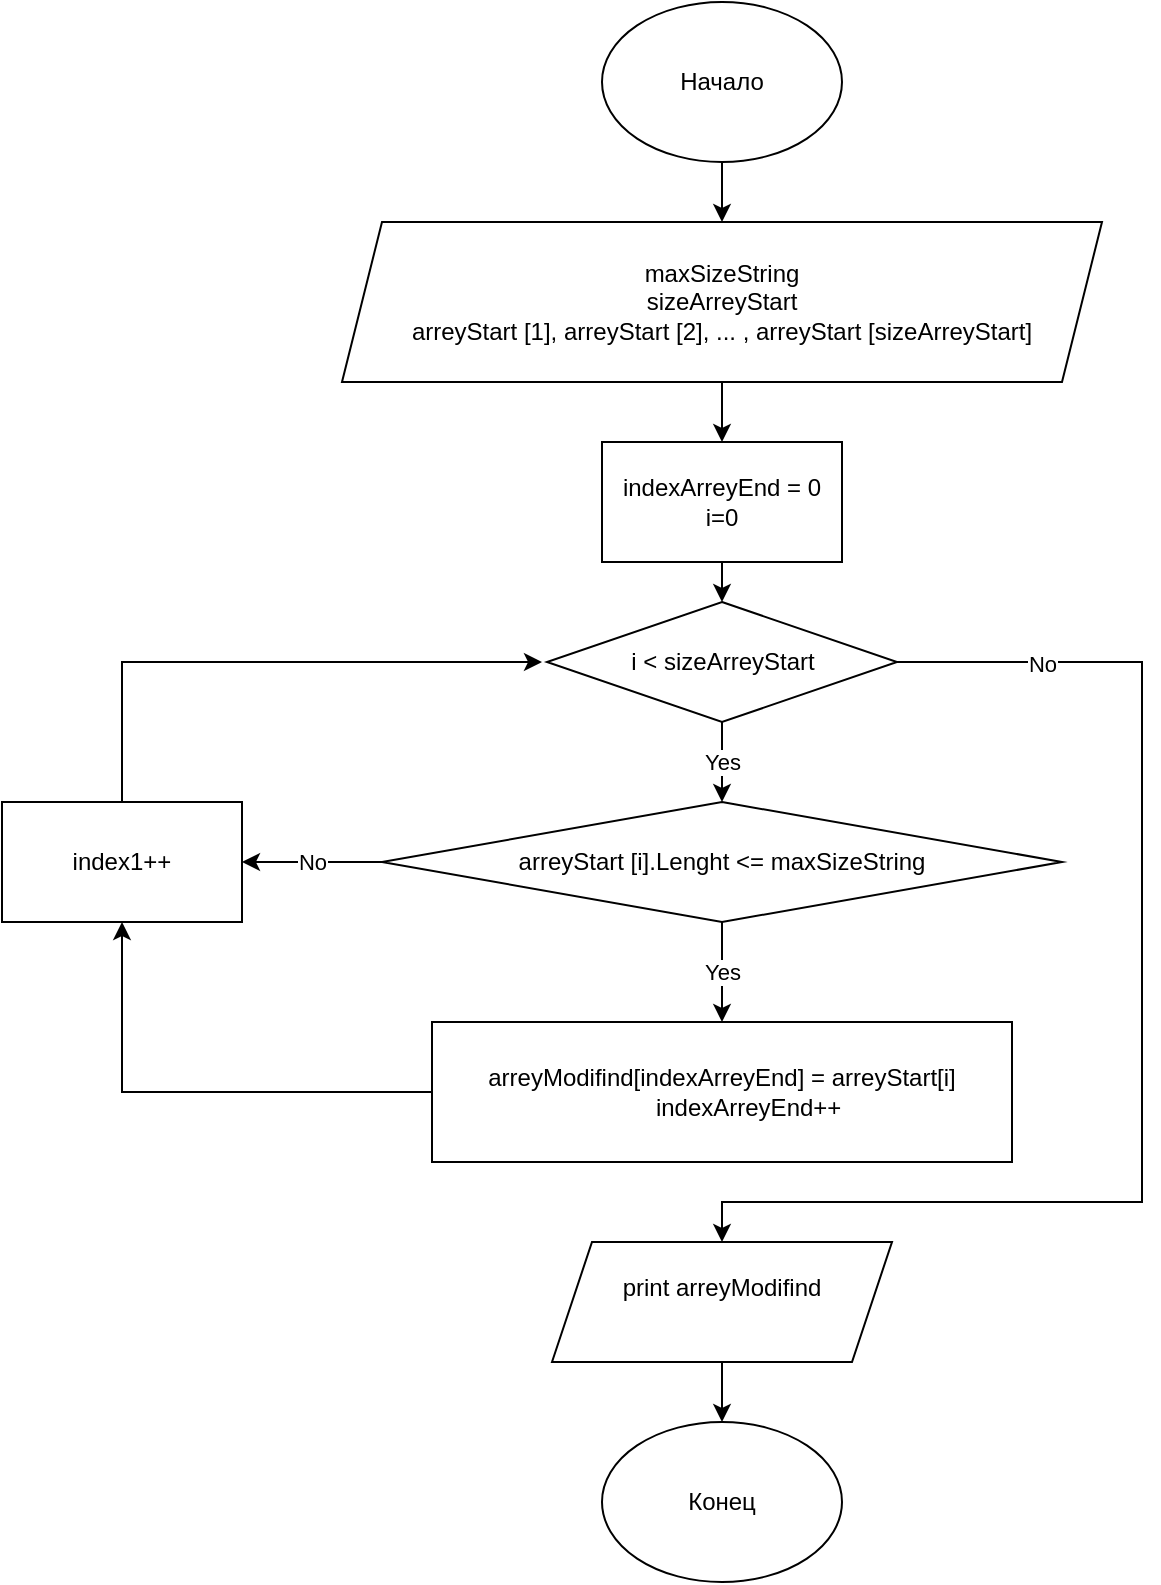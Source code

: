 <mxfile version="16.6.0" type="device"><diagram id="tzJfZwbqR6kYB5EC0Sji" name="Page-1"><mxGraphModel dx="1662" dy="754" grid="1" gridSize="10" guides="1" tooltips="1" connect="1" arrows="1" fold="1" page="1" pageScale="1" pageWidth="827" pageHeight="1169" math="0" shadow="0"><root><mxCell id="0"/><mxCell id="1" parent="0"/><mxCell id="JRJ6PvE36B0gFk5RQ7Ve-1" value="Начало" style="ellipse;whiteSpace=wrap;html=1;" parent="1" vertex="1"><mxGeometry x="330" y="30" width="120" height="80" as="geometry"/></mxCell><mxCell id="JRJ6PvE36B0gFk5RQ7Ve-2" value="maxSizeString&lt;br&gt;sizeArreyStart&lt;br&gt;arreyStart [1], arreyStart [2], ... , arreyStart&amp;nbsp;[sizeArreyStart]" style="shape=parallelogram;perimeter=parallelogramPerimeter;whiteSpace=wrap;html=1;fixedSize=1;size=20;" parent="1" vertex="1"><mxGeometry x="200" y="140" width="380" height="80" as="geometry"/></mxCell><mxCell id="JRJ6PvE36B0gFk5RQ7Ve-3" value="" style="endArrow=classic;html=1;rounded=0;exitX=0.5;exitY=1;exitDx=0;exitDy=0;entryX=0.5;entryY=0;entryDx=0;entryDy=0;" parent="1" source="JRJ6PvE36B0gFk5RQ7Ve-1" target="JRJ6PvE36B0gFk5RQ7Ve-2" edge="1"><mxGeometry width="50" height="50" relative="1" as="geometry"><mxPoint x="390" y="400" as="sourcePoint"/><mxPoint x="440" y="350" as="targetPoint"/></mxGeometry></mxCell><mxCell id="JRJ6PvE36B0gFk5RQ7Ve-5" value="indexArreyEnd = 0&lt;br&gt;i=0" style="rounded=0;whiteSpace=wrap;html=1;" parent="1" vertex="1"><mxGeometry x="330" y="250" width="120" height="60" as="geometry"/></mxCell><mxCell id="JRJ6PvE36B0gFk5RQ7Ve-6" value="" style="endArrow=classic;html=1;rounded=0;exitX=0.5;exitY=1;exitDx=0;exitDy=0;" parent="1" source="JRJ6PvE36B0gFk5RQ7Ve-2" target="JRJ6PvE36B0gFk5RQ7Ve-5" edge="1"><mxGeometry width="50" height="50" relative="1" as="geometry"><mxPoint x="390" y="390" as="sourcePoint"/><mxPoint x="440" y="340" as="targetPoint"/></mxGeometry></mxCell><mxCell id="JRJ6PvE36B0gFk5RQ7Ve-7" value="i &amp;lt; sizeArreyStart" style="rhombus;whiteSpace=wrap;html=1;" parent="1" vertex="1"><mxGeometry x="302.5" y="330" width="175" height="60" as="geometry"/></mxCell><mxCell id="JRJ6PvE36B0gFk5RQ7Ve-10" value="" style="endArrow=classic;html=1;rounded=0;exitX=0.5;exitY=1;exitDx=0;exitDy=0;entryX=0.5;entryY=0;entryDx=0;entryDy=0;" parent="1" source="JRJ6PvE36B0gFk5RQ7Ve-7" target="JRJ6PvE36B0gFk5RQ7Ve-17" edge="1"><mxGeometry relative="1" as="geometry"><mxPoint x="360" y="360" as="sourcePoint"/><mxPoint x="390" y="440" as="targetPoint"/></mxGeometry></mxCell><mxCell id="JRJ6PvE36B0gFk5RQ7Ve-11" value="Yes" style="edgeLabel;resizable=0;html=1;align=center;verticalAlign=middle;" parent="JRJ6PvE36B0gFk5RQ7Ve-10" connectable="0" vertex="1"><mxGeometry relative="1" as="geometry"/></mxCell><mxCell id="JRJ6PvE36B0gFk5RQ7Ve-12" value="" style="endArrow=classic;html=1;rounded=0;exitX=0.5;exitY=1;exitDx=0;exitDy=0;entryX=0.5;entryY=0;entryDx=0;entryDy=0;" parent="1" source="JRJ6PvE36B0gFk5RQ7Ve-5" target="JRJ6PvE36B0gFk5RQ7Ve-7" edge="1"><mxGeometry width="50" height="50" relative="1" as="geometry"><mxPoint x="390" y="380" as="sourcePoint"/><mxPoint x="440" y="330" as="targetPoint"/></mxGeometry></mxCell><mxCell id="JRJ6PvE36B0gFk5RQ7Ve-13" value="" style="endArrow=classic;html=1;rounded=0;exitX=1;exitY=0.5;exitDx=0;exitDy=0;entryX=0.5;entryY=0;entryDx=0;entryDy=0;edgeStyle=orthogonalEdgeStyle;" parent="1" source="JRJ6PvE36B0gFk5RQ7Ve-7" target="JRJ6PvE36B0gFk5RQ7Ve-31" edge="1"><mxGeometry relative="1" as="geometry"><mxPoint x="360" y="360" as="sourcePoint"/><mxPoint x="720" y="360" as="targetPoint"/><Array as="points"><mxPoint x="600" y="360"/><mxPoint x="600" y="630"/><mxPoint x="390" y="630"/></Array></mxGeometry></mxCell><mxCell id="JRJ6PvE36B0gFk5RQ7Ve-14" value="No" style="edgeLabel;resizable=0;html=1;align=center;verticalAlign=middle;" parent="JRJ6PvE36B0gFk5RQ7Ve-13" connectable="0" vertex="1"><mxGeometry relative="1" as="geometry"><mxPoint x="-50" y="-188" as="offset"/></mxGeometry></mxCell><mxCell id="JRJ6PvE36B0gFk5RQ7Ve-17" value="arreyStart [i].Lenght &amp;lt;=&amp;nbsp;maxSizeString" style="rhombus;whiteSpace=wrap;html=1;" parent="1" vertex="1"><mxGeometry x="220" y="430" width="340" height="60" as="geometry"/></mxCell><mxCell id="JRJ6PvE36B0gFk5RQ7Ve-22" value="" style="endArrow=classic;html=1;rounded=0;exitX=0;exitY=0.5;exitDx=0;exitDy=0;edgeStyle=orthogonalEdgeStyle;entryX=1;entryY=0.5;entryDx=0;entryDy=0;" parent="1" source="JRJ6PvE36B0gFk5RQ7Ve-17" target="JRJ6PvE36B0gFk5RQ7Ve-26" edge="1"><mxGeometry relative="1" as="geometry"><mxPoint x="487.5" y="370" as="sourcePoint"/><mxPoint x="210" y="460" as="targetPoint"/><Array as="points"/></mxGeometry></mxCell><mxCell id="JRJ6PvE36B0gFk5RQ7Ve-23" value="No" style="edgeLabel;resizable=0;html=1;align=center;verticalAlign=middle;" parent="JRJ6PvE36B0gFk5RQ7Ve-22" connectable="0" vertex="1"><mxGeometry relative="1" as="geometry"/></mxCell><mxCell id="JRJ6PvE36B0gFk5RQ7Ve-24" value="" style="endArrow=classic;html=1;rounded=0;exitX=0.5;exitY=1;exitDx=0;exitDy=0;entryX=0.5;entryY=0;entryDx=0;entryDy=0;" parent="1" source="JRJ6PvE36B0gFk5RQ7Ve-17" target="JRJ6PvE36B0gFk5RQ7Ve-27" edge="1"><mxGeometry relative="1" as="geometry"><mxPoint x="487.5" y="370" as="sourcePoint"/><mxPoint x="390" y="540" as="targetPoint"/></mxGeometry></mxCell><mxCell id="JRJ6PvE36B0gFk5RQ7Ve-25" value="Yes" style="edgeLabel;resizable=0;html=1;align=center;verticalAlign=middle;" parent="JRJ6PvE36B0gFk5RQ7Ve-24" connectable="0" vertex="1"><mxGeometry relative="1" as="geometry"/></mxCell><mxCell id="JRJ6PvE36B0gFk5RQ7Ve-26" value="index1++" style="rounded=0;whiteSpace=wrap;html=1;" parent="1" vertex="1"><mxGeometry x="30" y="430" width="120" height="60" as="geometry"/></mxCell><mxCell id="JRJ6PvE36B0gFk5RQ7Ve-27" value="&lt;div&gt;arreyModifind[indexArreyEnd] = arreyStart[i]&lt;/div&gt;&lt;div&gt;&amp;nbsp; &amp;nbsp; &amp;nbsp; &amp;nbsp; indexArreyEnd++&lt;/div&gt;" style="rounded=0;whiteSpace=wrap;html=1;" parent="1" vertex="1"><mxGeometry x="245" y="540" width="290" height="70" as="geometry"/></mxCell><mxCell id="JRJ6PvE36B0gFk5RQ7Ve-28" value="" style="endArrow=classic;html=1;rounded=0;exitX=0.5;exitY=0;exitDx=0;exitDy=0;edgeStyle=orthogonalEdgeStyle;" parent="1" source="JRJ6PvE36B0gFk5RQ7Ve-26" edge="1"><mxGeometry width="50" height="50" relative="1" as="geometry"><mxPoint x="390" y="470" as="sourcePoint"/><mxPoint x="300" y="360" as="targetPoint"/><Array as="points"><mxPoint x="90" y="360"/></Array></mxGeometry></mxCell><mxCell id="JRJ6PvE36B0gFk5RQ7Ve-29" value="" style="endArrow=classic;html=1;rounded=0;exitX=0;exitY=0.5;exitDx=0;exitDy=0;entryX=0.5;entryY=1;entryDx=0;entryDy=0;edgeStyle=orthogonalEdgeStyle;" parent="1" source="JRJ6PvE36B0gFk5RQ7Ve-27" target="JRJ6PvE36B0gFk5RQ7Ve-26" edge="1"><mxGeometry width="50" height="50" relative="1" as="geometry"><mxPoint x="390" y="440" as="sourcePoint"/><mxPoint x="440" y="390" as="targetPoint"/></mxGeometry></mxCell><mxCell id="JRJ6PvE36B0gFk5RQ7Ve-33" style="edgeStyle=orthogonalEdgeStyle;rounded=0;orthogonalLoop=1;jettySize=auto;html=1;exitX=0.5;exitY=1;exitDx=0;exitDy=0;entryX=0.5;entryY=0;entryDx=0;entryDy=0;" parent="1" source="JRJ6PvE36B0gFk5RQ7Ve-31" target="JRJ6PvE36B0gFk5RQ7Ve-32" edge="1"><mxGeometry relative="1" as="geometry"/></mxCell><mxCell id="JRJ6PvE36B0gFk5RQ7Ve-31" value="print arreyModifind&lt;br&gt;&amp;nbsp;" style="shape=parallelogram;perimeter=parallelogramPerimeter;whiteSpace=wrap;html=1;fixedSize=1;" parent="1" vertex="1"><mxGeometry x="305" y="650" width="170" height="60" as="geometry"/></mxCell><mxCell id="JRJ6PvE36B0gFk5RQ7Ve-32" value="Конец" style="ellipse;whiteSpace=wrap;html=1;" parent="1" vertex="1"><mxGeometry x="330" y="740" width="120" height="80" as="geometry"/></mxCell></root></mxGraphModel></diagram></mxfile>